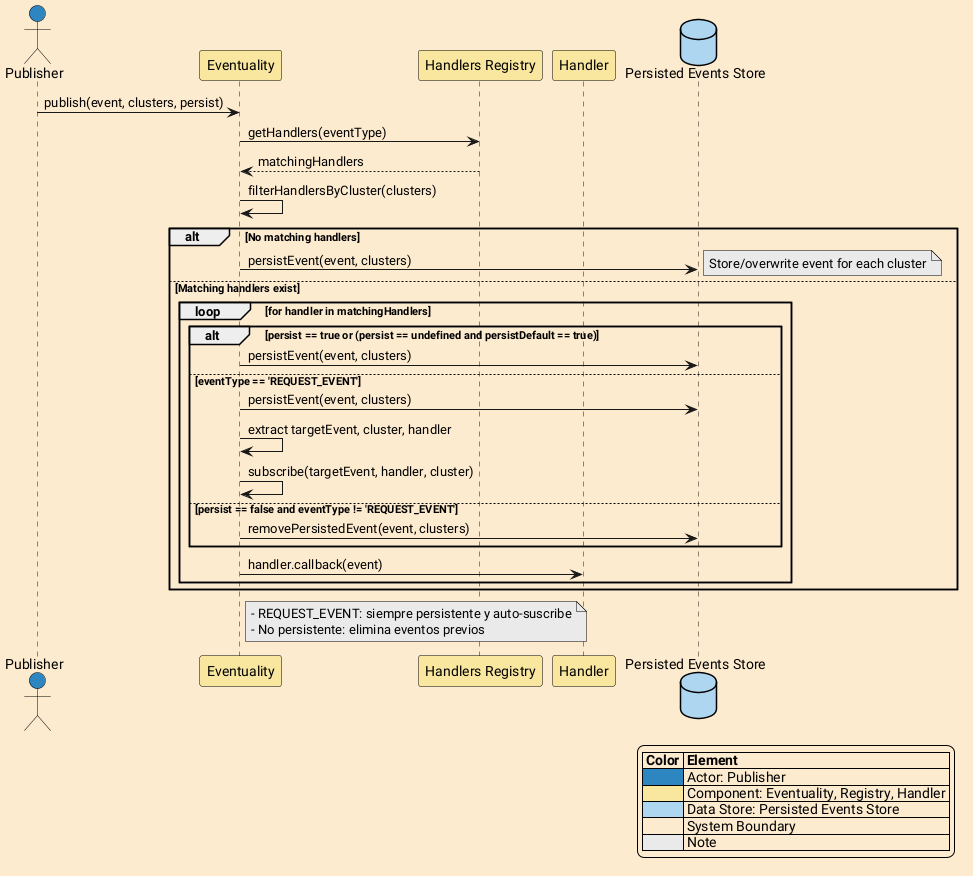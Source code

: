 @startuml Eventuality-EventPublishingDataFlow-Sequence
' Eventuality - Event Publishing Data Flow (Sequence)
' Based on Eventuality-EventPublishingDataFlow.md and diagrams.md

!define COLOR_ACTOR #2E86C1
!define COLOR_COMPONENT #F9E79F
!define COLOR_DATABASE #AED6F1
!define COLOR_NOTE #EAEAEA

skinparam backgroundColor #FDEBD0
skinparam defaultFontName "Roboto"
skinparam participant {
  BackgroundColor COLOR_COMPONENT
  BorderColor Black
}
skinparam actor {
  BackgroundColor COLOR_ACTOR
  BorderColor Black
}
skinparam database {
  BackgroundColor COLOR_DATABASE
  BorderColor Black
}
skinparam note {
  BackgroundColor COLOR_NOTE
  BorderColor Black
}

actor Publisher as PUB #2E86C1
participant "Eventuality" as EVENTUALITY #F9E79F
participant "Handlers Registry" as REGISTRY #F9E79F
participant "Handler" as HANDLER #F9E79F
database "Persisted Events Store" as STORE #AED6F1

PUB -> EVENTUALITY : publish(event, clusters, persist)
EVENTUALITY -> REGISTRY : getHandlers(eventType)
REGISTRY --> EVENTUALITY : matchingHandlers
EVENTUALITY -> EVENTUALITY : filterHandlersByCluster(clusters)

alt No matching handlers
  EVENTUALITY -> STORE : persistEvent(event, clusters)
  note right: Store/overwrite event for each cluster
else Matching handlers exist
  loop for handler in matchingHandlers
    alt persist == true or (persist == undefined and persistDefault == true)
      EVENTUALITY -> STORE : persistEvent(event, clusters)
    else eventType == 'REQUEST_EVENT'
      EVENTUALITY -> STORE : persistEvent(event, clusters)
      EVENTUALITY -> EVENTUALITY : extract targetEvent, cluster, handler
      EVENTUALITY -> EVENTUALITY : subscribe(targetEvent, handler, cluster)
    else persist == false and eventType != 'REQUEST_EVENT'
      EVENTUALITY -> STORE : removePersistedEvent(event, clusters)
    end
    EVENTUALITY -> HANDLER : handler.callback(event)
  end
end

note right of EVENTUALITY #EAEAEA
  - REQUEST_EVENT: siempre persistente y auto-suscribe
  - No persistente: elimina eventos previos
end note

legend right
  |= Color |= Element |
  |<#2E86C1>| Actor: Publisher |
  |<#F9E79F>| Component: Eventuality, Registry, Handler |
  |<#AED6F1>| Data Store: Persisted Events Store |
  |<#FDEBD0>| System Boundary |
  |<#EAEAEA>| Note |
end legend
@enduml
